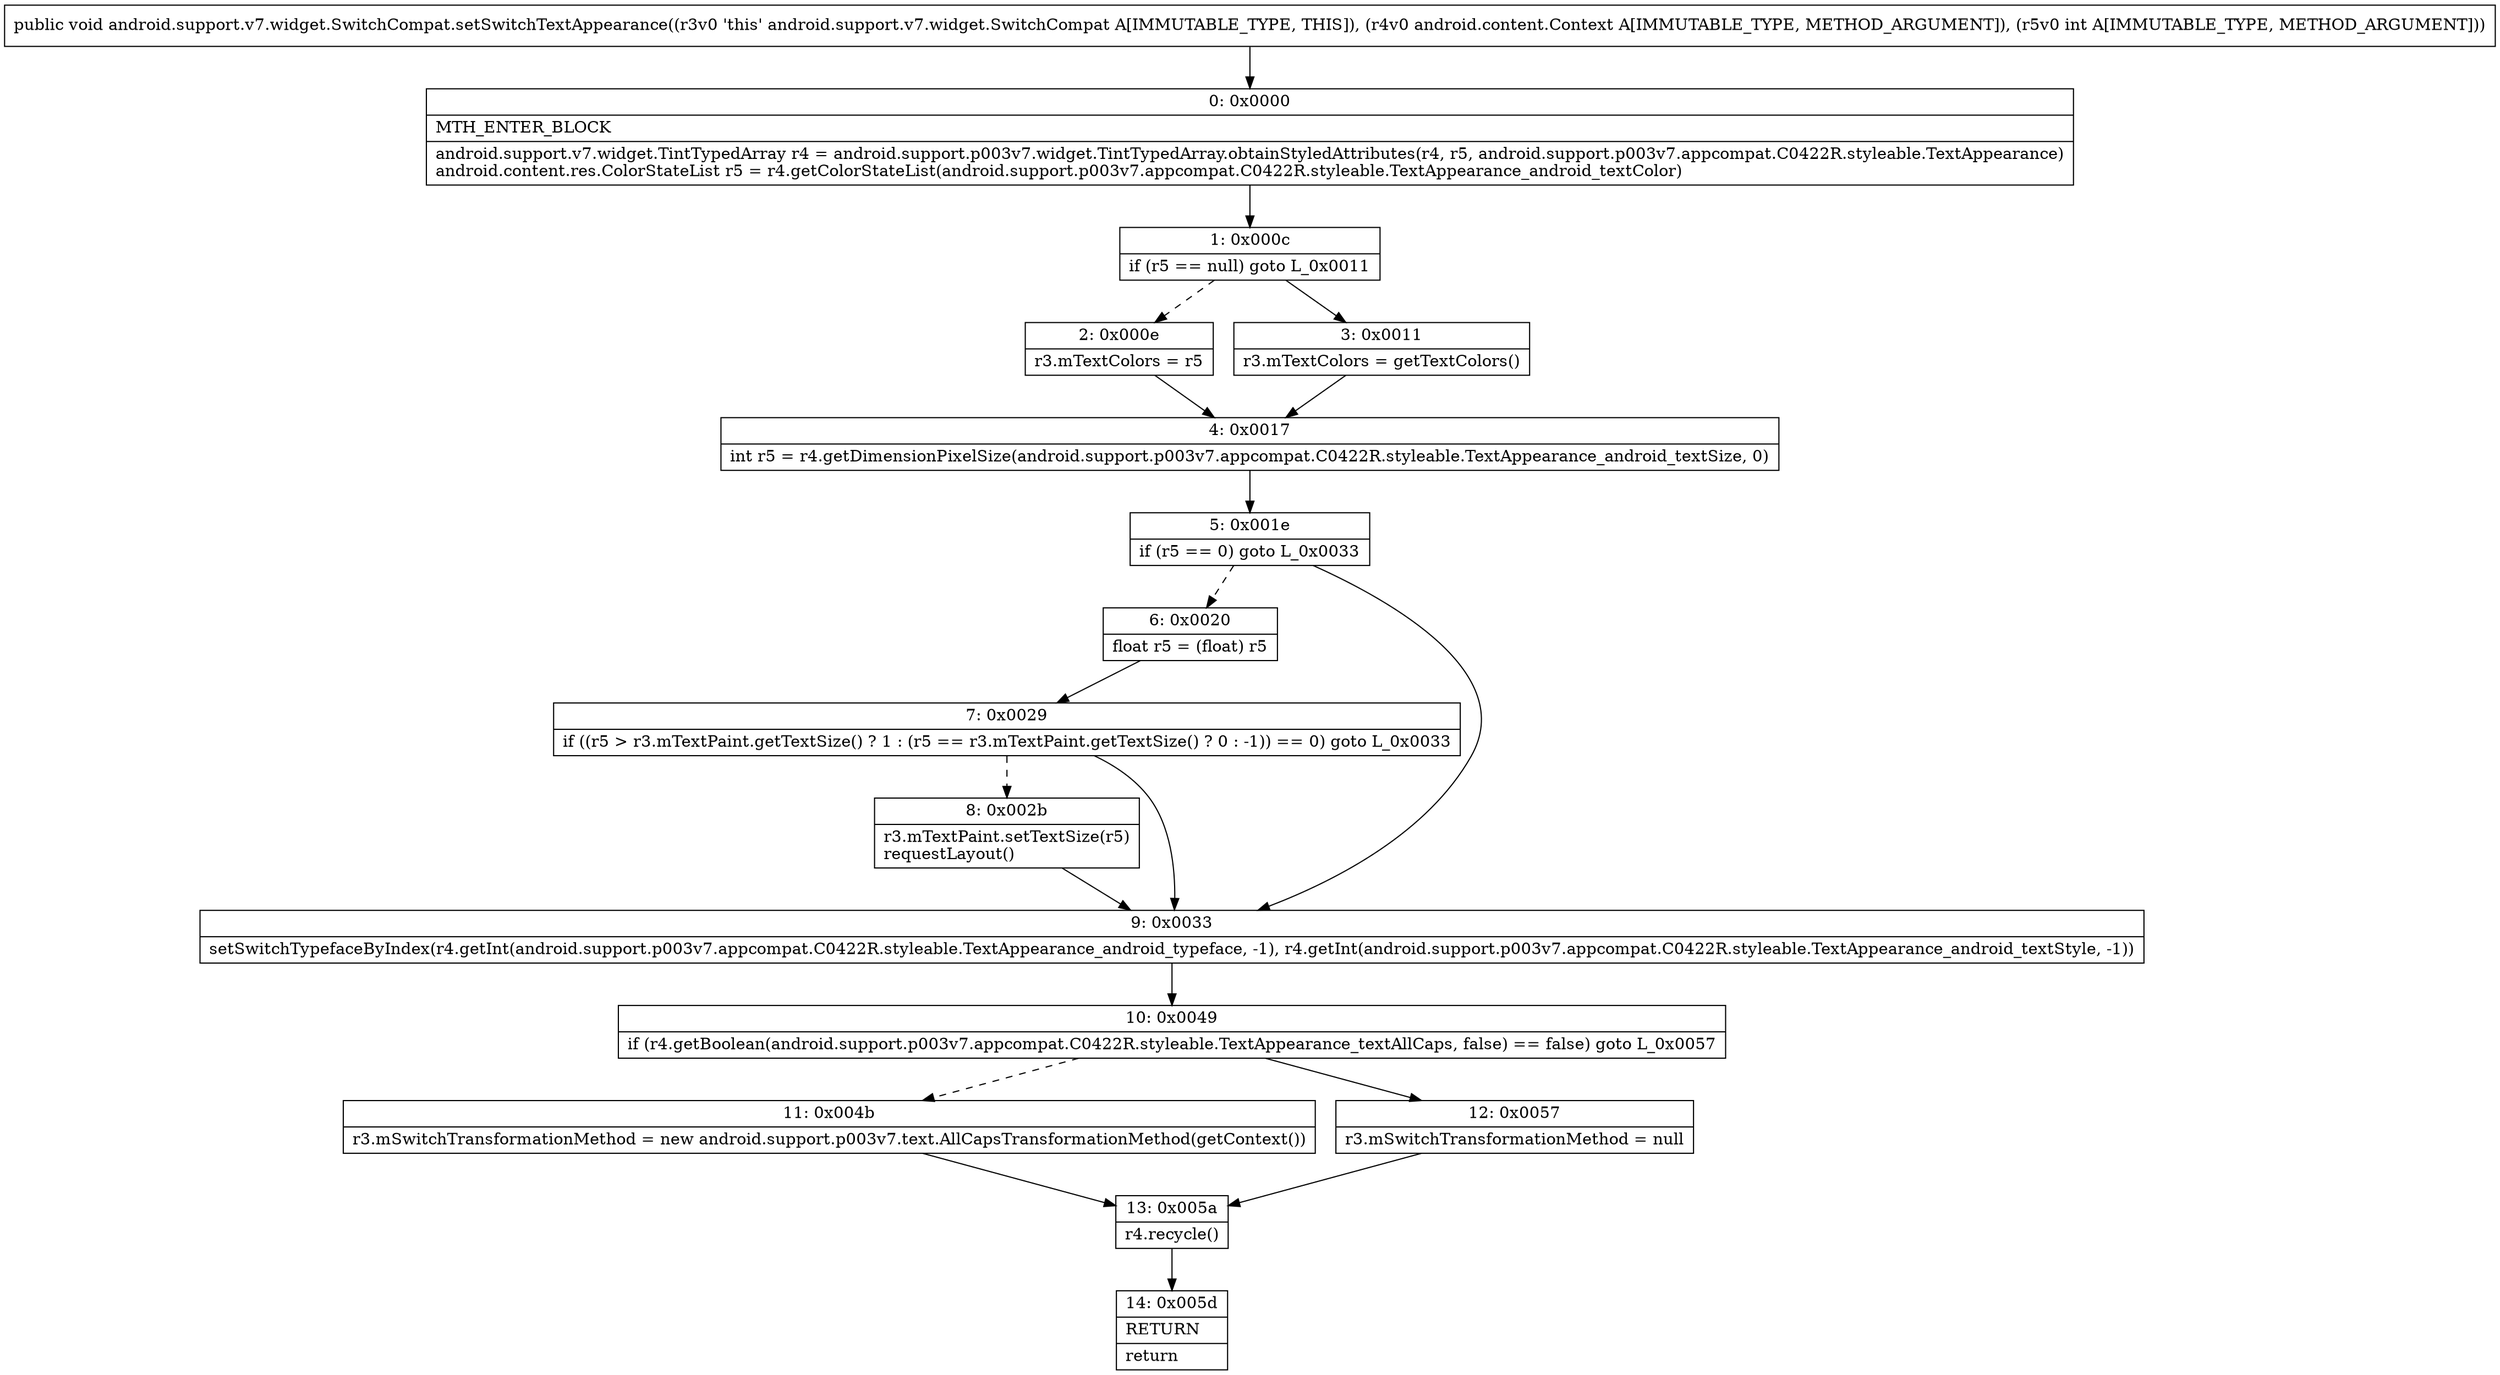 digraph "CFG forandroid.support.v7.widget.SwitchCompat.setSwitchTextAppearance(Landroid\/content\/Context;I)V" {
Node_0 [shape=record,label="{0\:\ 0x0000|MTH_ENTER_BLOCK\l|android.support.v7.widget.TintTypedArray r4 = android.support.p003v7.widget.TintTypedArray.obtainStyledAttributes(r4, r5, android.support.p003v7.appcompat.C0422R.styleable.TextAppearance)\landroid.content.res.ColorStateList r5 = r4.getColorStateList(android.support.p003v7.appcompat.C0422R.styleable.TextAppearance_android_textColor)\l}"];
Node_1 [shape=record,label="{1\:\ 0x000c|if (r5 == null) goto L_0x0011\l}"];
Node_2 [shape=record,label="{2\:\ 0x000e|r3.mTextColors = r5\l}"];
Node_3 [shape=record,label="{3\:\ 0x0011|r3.mTextColors = getTextColors()\l}"];
Node_4 [shape=record,label="{4\:\ 0x0017|int r5 = r4.getDimensionPixelSize(android.support.p003v7.appcompat.C0422R.styleable.TextAppearance_android_textSize, 0)\l}"];
Node_5 [shape=record,label="{5\:\ 0x001e|if (r5 == 0) goto L_0x0033\l}"];
Node_6 [shape=record,label="{6\:\ 0x0020|float r5 = (float) r5\l}"];
Node_7 [shape=record,label="{7\:\ 0x0029|if ((r5 \> r3.mTextPaint.getTextSize() ? 1 : (r5 == r3.mTextPaint.getTextSize() ? 0 : \-1)) == 0) goto L_0x0033\l}"];
Node_8 [shape=record,label="{8\:\ 0x002b|r3.mTextPaint.setTextSize(r5)\lrequestLayout()\l}"];
Node_9 [shape=record,label="{9\:\ 0x0033|setSwitchTypefaceByIndex(r4.getInt(android.support.p003v7.appcompat.C0422R.styleable.TextAppearance_android_typeface, \-1), r4.getInt(android.support.p003v7.appcompat.C0422R.styleable.TextAppearance_android_textStyle, \-1))\l}"];
Node_10 [shape=record,label="{10\:\ 0x0049|if (r4.getBoolean(android.support.p003v7.appcompat.C0422R.styleable.TextAppearance_textAllCaps, false) == false) goto L_0x0057\l}"];
Node_11 [shape=record,label="{11\:\ 0x004b|r3.mSwitchTransformationMethod = new android.support.p003v7.text.AllCapsTransformationMethod(getContext())\l}"];
Node_12 [shape=record,label="{12\:\ 0x0057|r3.mSwitchTransformationMethod = null\l}"];
Node_13 [shape=record,label="{13\:\ 0x005a|r4.recycle()\l}"];
Node_14 [shape=record,label="{14\:\ 0x005d|RETURN\l|return\l}"];
MethodNode[shape=record,label="{public void android.support.v7.widget.SwitchCompat.setSwitchTextAppearance((r3v0 'this' android.support.v7.widget.SwitchCompat A[IMMUTABLE_TYPE, THIS]), (r4v0 android.content.Context A[IMMUTABLE_TYPE, METHOD_ARGUMENT]), (r5v0 int A[IMMUTABLE_TYPE, METHOD_ARGUMENT])) }"];
MethodNode -> Node_0;
Node_0 -> Node_1;
Node_1 -> Node_2[style=dashed];
Node_1 -> Node_3;
Node_2 -> Node_4;
Node_3 -> Node_4;
Node_4 -> Node_5;
Node_5 -> Node_6[style=dashed];
Node_5 -> Node_9;
Node_6 -> Node_7;
Node_7 -> Node_8[style=dashed];
Node_7 -> Node_9;
Node_8 -> Node_9;
Node_9 -> Node_10;
Node_10 -> Node_11[style=dashed];
Node_10 -> Node_12;
Node_11 -> Node_13;
Node_12 -> Node_13;
Node_13 -> Node_14;
}

